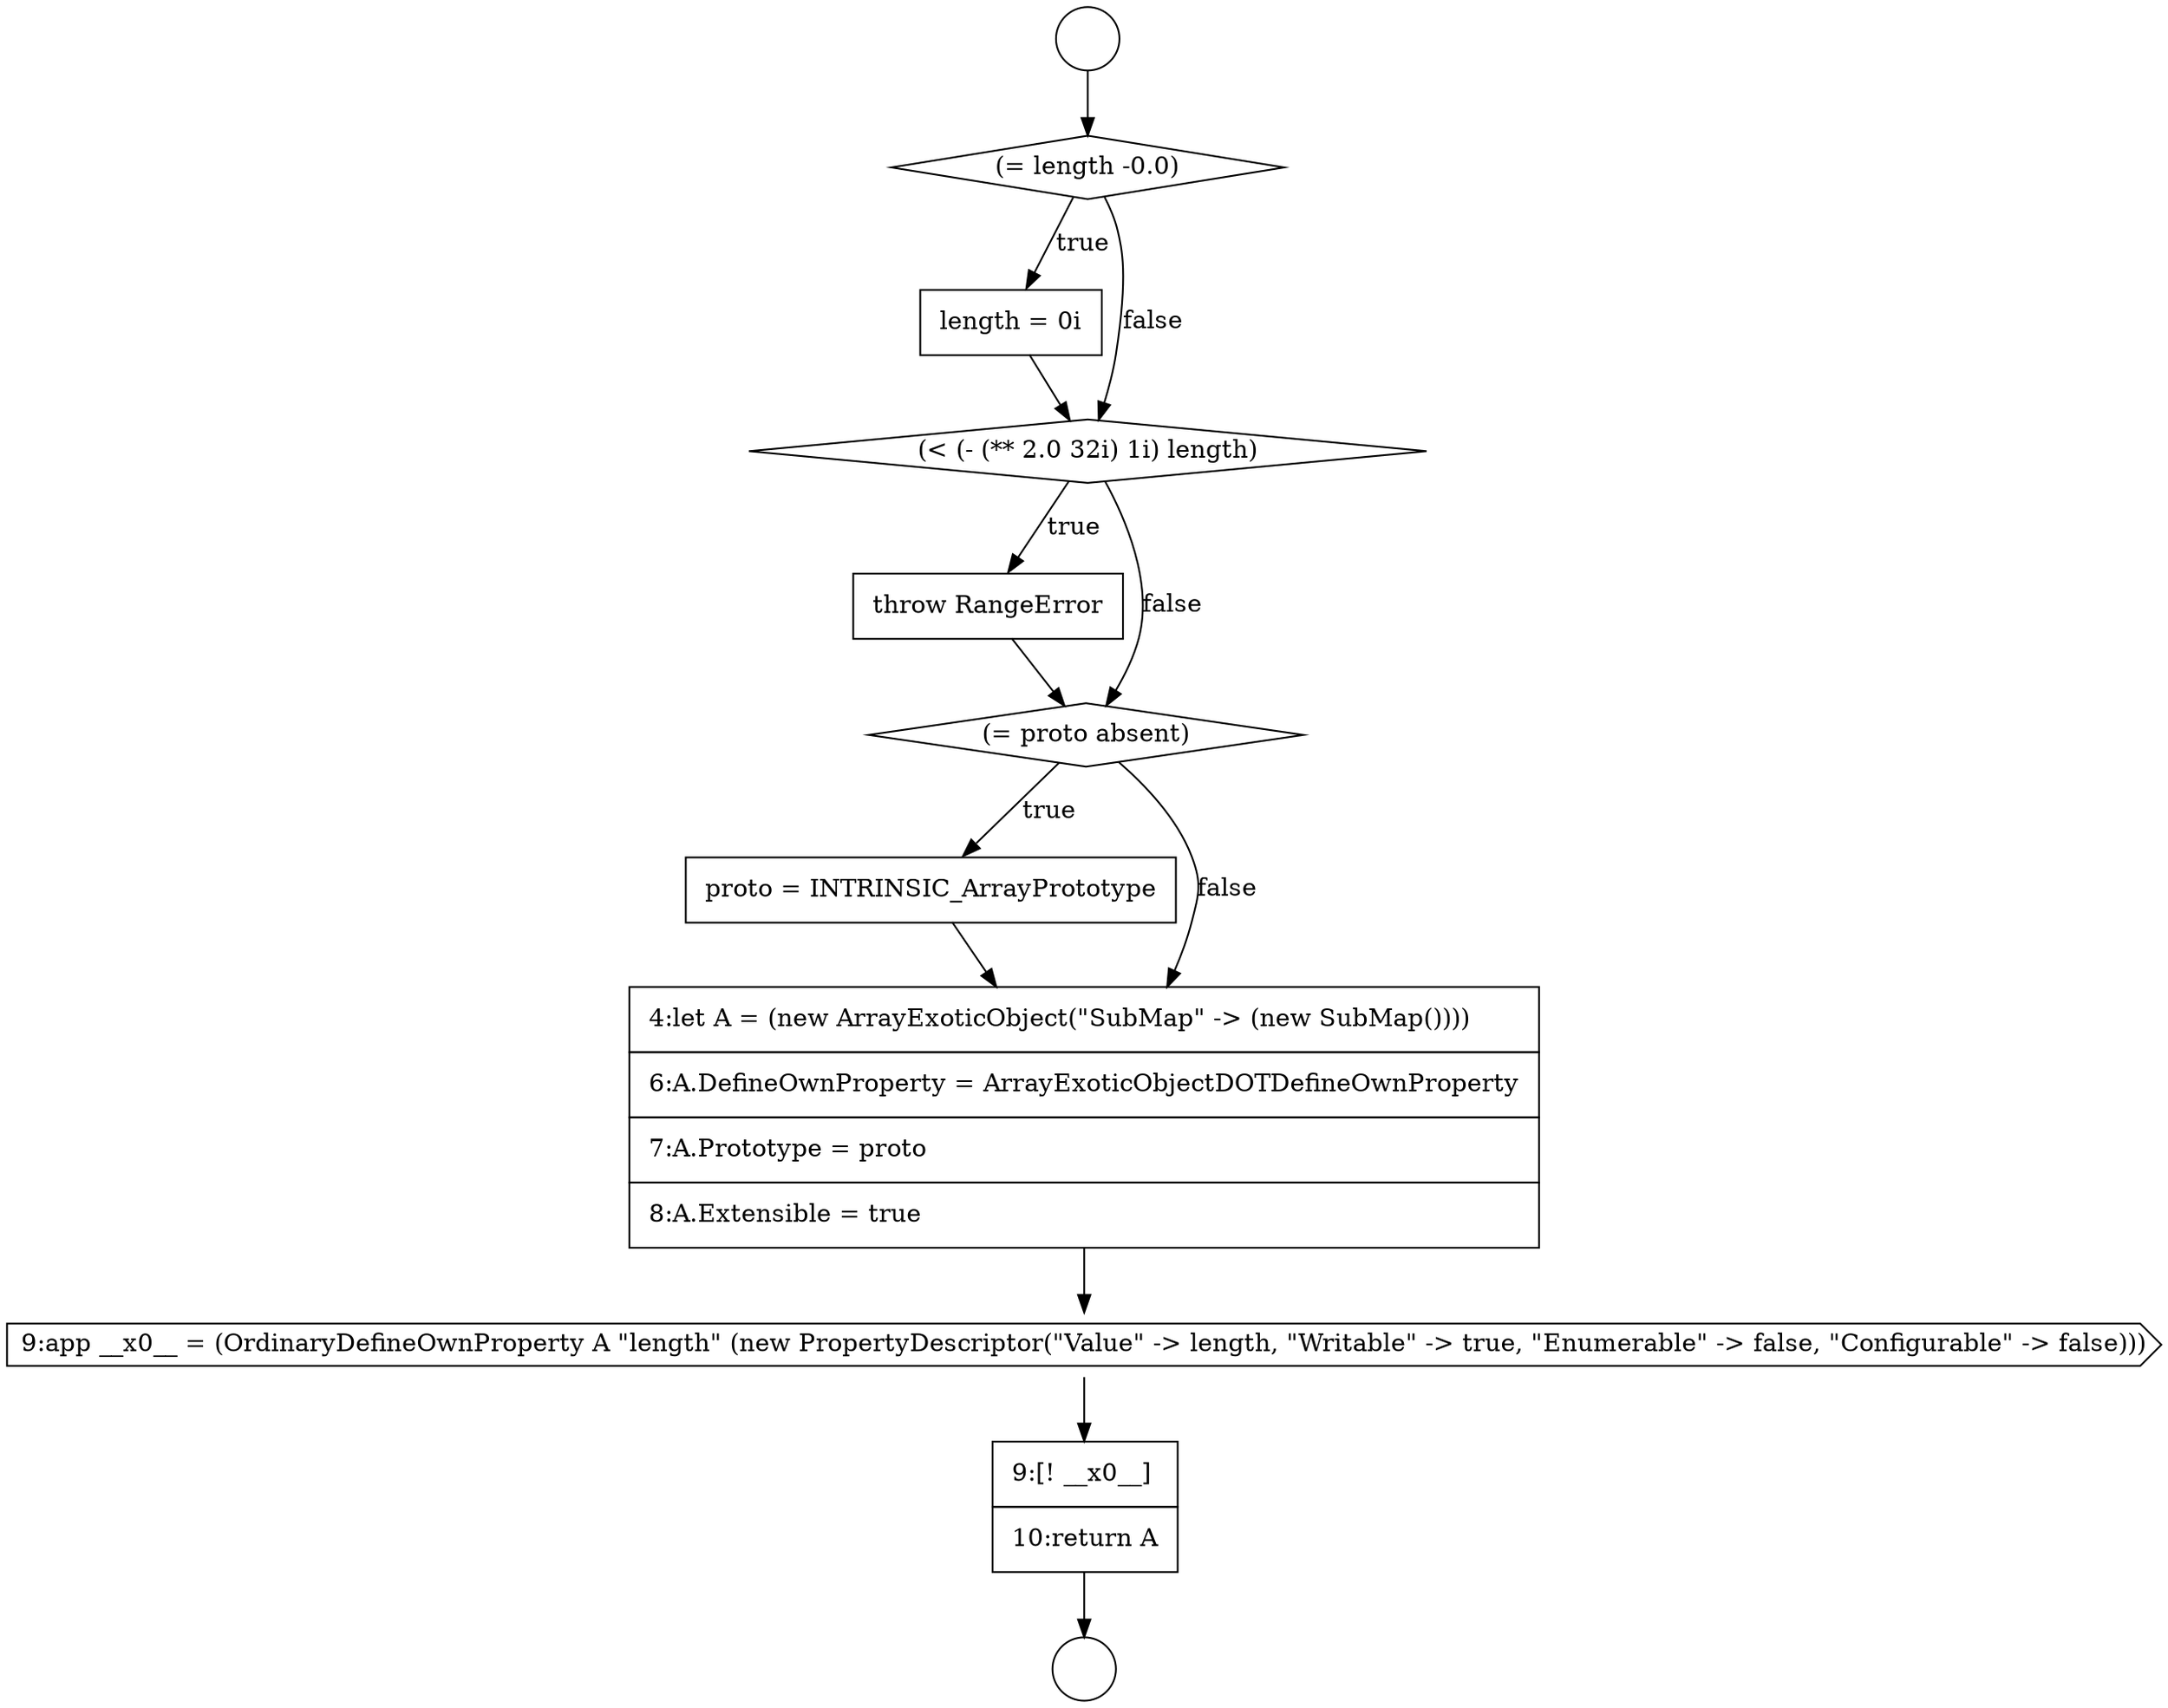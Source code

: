 digraph {
  node2324 [shape=none, margin=0, label=<<font color="black">
    <table border="0" cellborder="1" cellspacing="0" cellpadding="10">
      <tr><td align="left">proto = INTRINSIC_ArrayPrototype</td></tr>
    </table>
  </font>> color="black" fillcolor="white" style=filled]
  node2327 [shape=none, margin=0, label=<<font color="black">
    <table border="0" cellborder="1" cellspacing="0" cellpadding="10">
      <tr><td align="left">9:[! __x0__]</td></tr>
      <tr><td align="left">10:return A</td></tr>
    </table>
  </font>> color="black" fillcolor="white" style=filled]
  node2318 [shape=circle label=" " color="black" fillcolor="white" style=filled]
  node2322 [shape=none, margin=0, label=<<font color="black">
    <table border="0" cellborder="1" cellspacing="0" cellpadding="10">
      <tr><td align="left">throw RangeError</td></tr>
    </table>
  </font>> color="black" fillcolor="white" style=filled]
  node2320 [shape=none, margin=0, label=<<font color="black">
    <table border="0" cellborder="1" cellspacing="0" cellpadding="10">
      <tr><td align="left">length = 0i</td></tr>
    </table>
  </font>> color="black" fillcolor="white" style=filled]
  node2325 [shape=none, margin=0, label=<<font color="black">
    <table border="0" cellborder="1" cellspacing="0" cellpadding="10">
      <tr><td align="left">4:let A = (new ArrayExoticObject(&quot;SubMap&quot; -&gt; (new SubMap())))</td></tr>
      <tr><td align="left">6:A.DefineOwnProperty = ArrayExoticObjectDOTDefineOwnProperty</td></tr>
      <tr><td align="left">7:A.Prototype = proto</td></tr>
      <tr><td align="left">8:A.Extensible = true</td></tr>
    </table>
  </font>> color="black" fillcolor="white" style=filled]
  node2321 [shape=diamond, label=<<font color="black">(&lt; (- (** 2.0 32i) 1i) length)</font>> color="black" fillcolor="white" style=filled]
  node2323 [shape=diamond, label=<<font color="black">(= proto absent)</font>> color="black" fillcolor="white" style=filled]
  node2317 [shape=circle label=" " color="black" fillcolor="white" style=filled]
  node2326 [shape=cds, label=<<font color="black">9:app __x0__ = (OrdinaryDefineOwnProperty A &quot;length&quot; (new PropertyDescriptor(&quot;Value&quot; -&gt; length, &quot;Writable&quot; -&gt; true, &quot;Enumerable&quot; -&gt; false, &quot;Configurable&quot; -&gt; false)))</font>> color="black" fillcolor="white" style=filled]
  node2319 [shape=diamond, label=<<font color="black">(= length -0.0)</font>> color="black" fillcolor="white" style=filled]
  node2322 -> node2323 [ color="black"]
  node2324 -> node2325 [ color="black"]
  node2320 -> node2321 [ color="black"]
  node2323 -> node2324 [label=<<font color="black">true</font>> color="black"]
  node2323 -> node2325 [label=<<font color="black">false</font>> color="black"]
  node2317 -> node2319 [ color="black"]
  node2319 -> node2320 [label=<<font color="black">true</font>> color="black"]
  node2319 -> node2321 [label=<<font color="black">false</font>> color="black"]
  node2326 -> node2327 [ color="black"]
  node2327 -> node2318 [ color="black"]
  node2321 -> node2322 [label=<<font color="black">true</font>> color="black"]
  node2321 -> node2323 [label=<<font color="black">false</font>> color="black"]
  node2325 -> node2326 [ color="black"]
}
